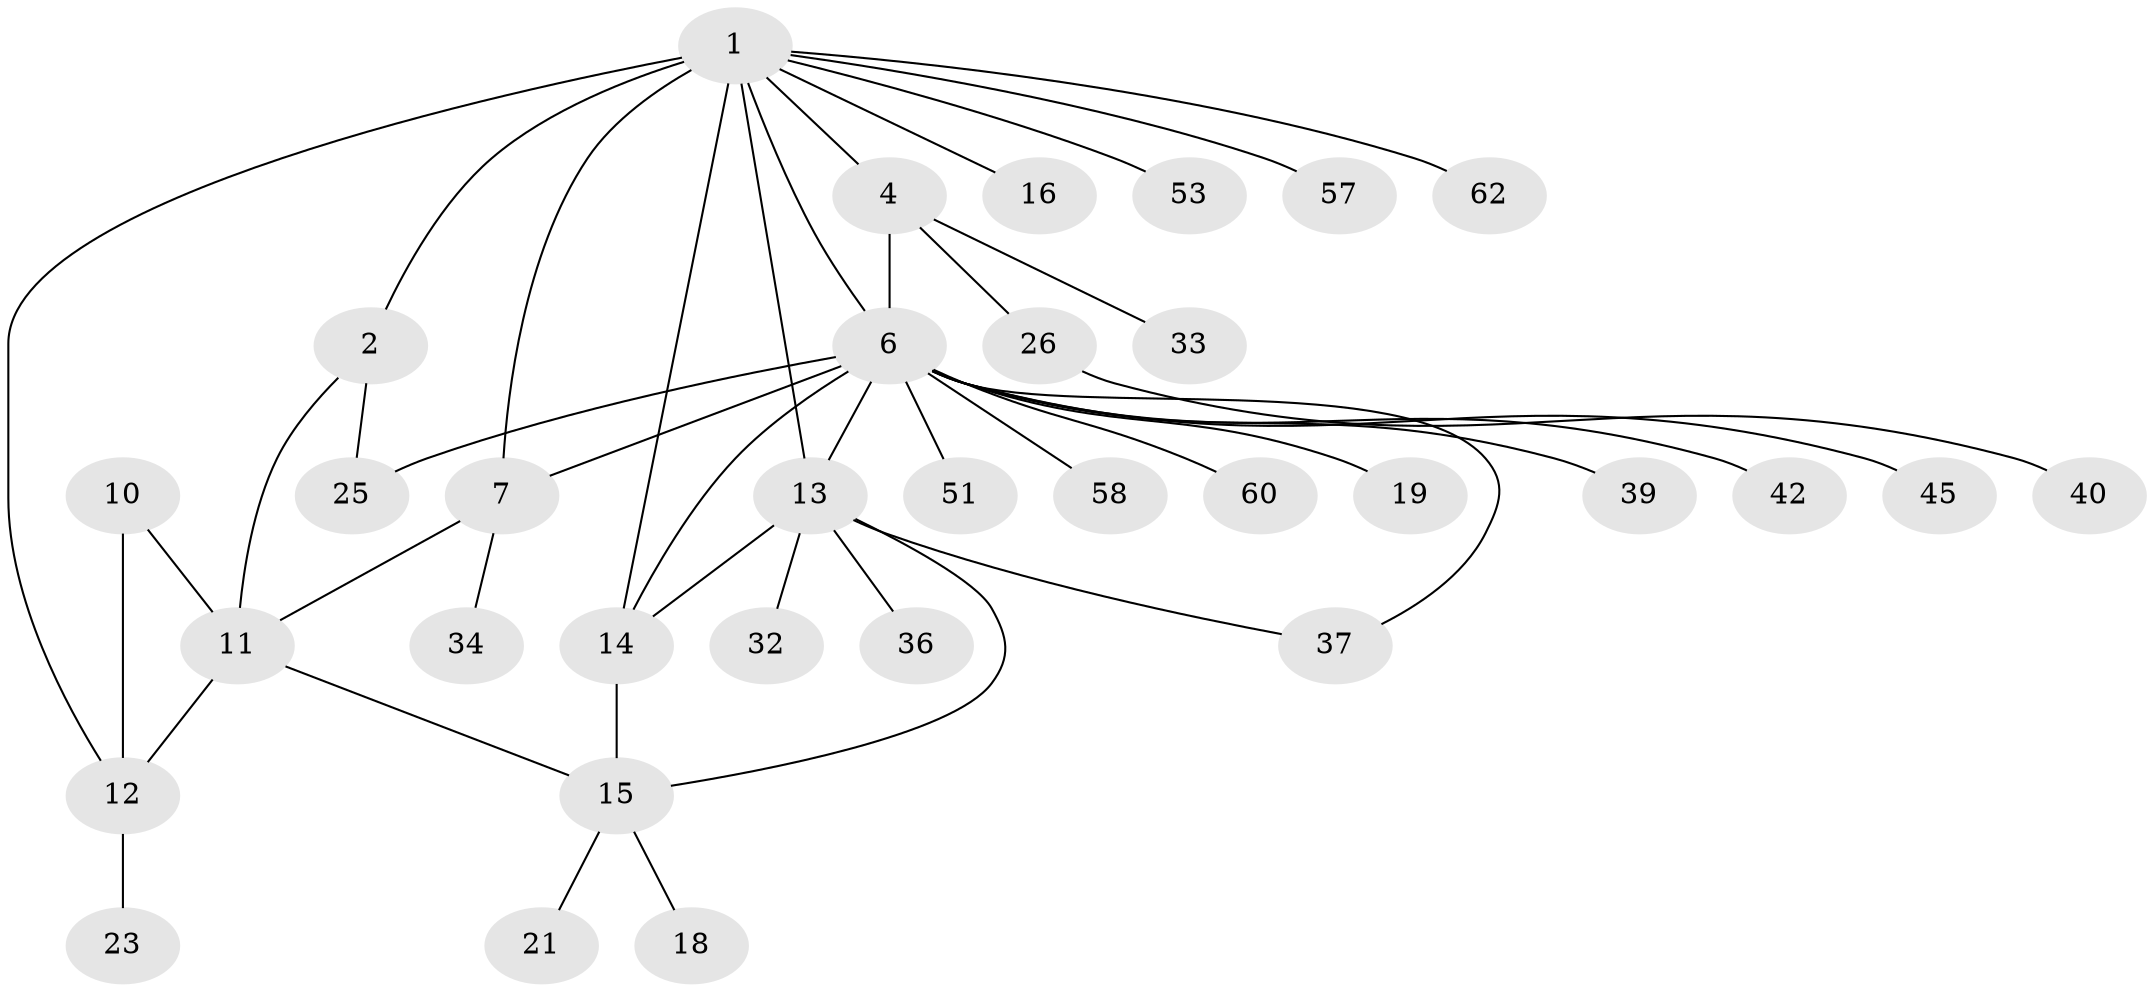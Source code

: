 // original degree distribution, {5: 0.10606060606060606, 7: 0.030303030303030304, 11: 0.015151515151515152, 6: 0.015151515151515152, 8: 0.045454545454545456, 4: 0.015151515151515152, 1: 0.5303030303030303, 2: 0.19696969696969696, 3: 0.045454545454545456}
// Generated by graph-tools (version 1.1) at 2025/19/03/04/25 18:19:38]
// undirected, 33 vertices, 44 edges
graph export_dot {
graph [start="1"]
  node [color=gray90,style=filled];
  1 [super="+3"];
  2 [super="+55"];
  4 [super="+43"];
  6 [super="+24+8+35"];
  7 [super="+9+56"];
  10 [super="+49+64"];
  11;
  12 [super="+30"];
  13 [super="+27+17"];
  14 [super="+22+29+48+63+41"];
  15;
  16;
  18;
  19 [super="+46"];
  21 [super="+28"];
  23;
  25 [super="+52"];
  26 [super="+44"];
  32;
  33;
  34;
  36;
  37;
  39;
  40;
  42;
  45;
  51 [super="+61"];
  53;
  57;
  58;
  60;
  62;
  1 -- 2 [weight=2];
  1 -- 7;
  1 -- 16;
  1 -- 4 [weight=2];
  1 -- 6;
  1 -- 12;
  1 -- 13;
  1 -- 14 [weight=2];
  1 -- 53;
  1 -- 57;
  1 -- 62;
  2 -- 11;
  2 -- 25;
  4 -- 6;
  4 -- 26;
  4 -- 33;
  6 -- 19;
  6 -- 37;
  6 -- 58;
  6 -- 60;
  6 -- 7 [weight=3];
  6 -- 39;
  6 -- 45;
  6 -- 13;
  6 -- 51;
  6 -- 42;
  6 -- 14;
  6 -- 25;
  7 -- 11;
  7 -- 34;
  10 -- 11;
  10 -- 12;
  11 -- 12;
  11 -- 15;
  12 -- 23;
  13 -- 14;
  13 -- 15;
  13 -- 36;
  13 -- 37;
  13 -- 32;
  14 -- 15;
  15 -- 18;
  15 -- 21;
  26 -- 40;
}
